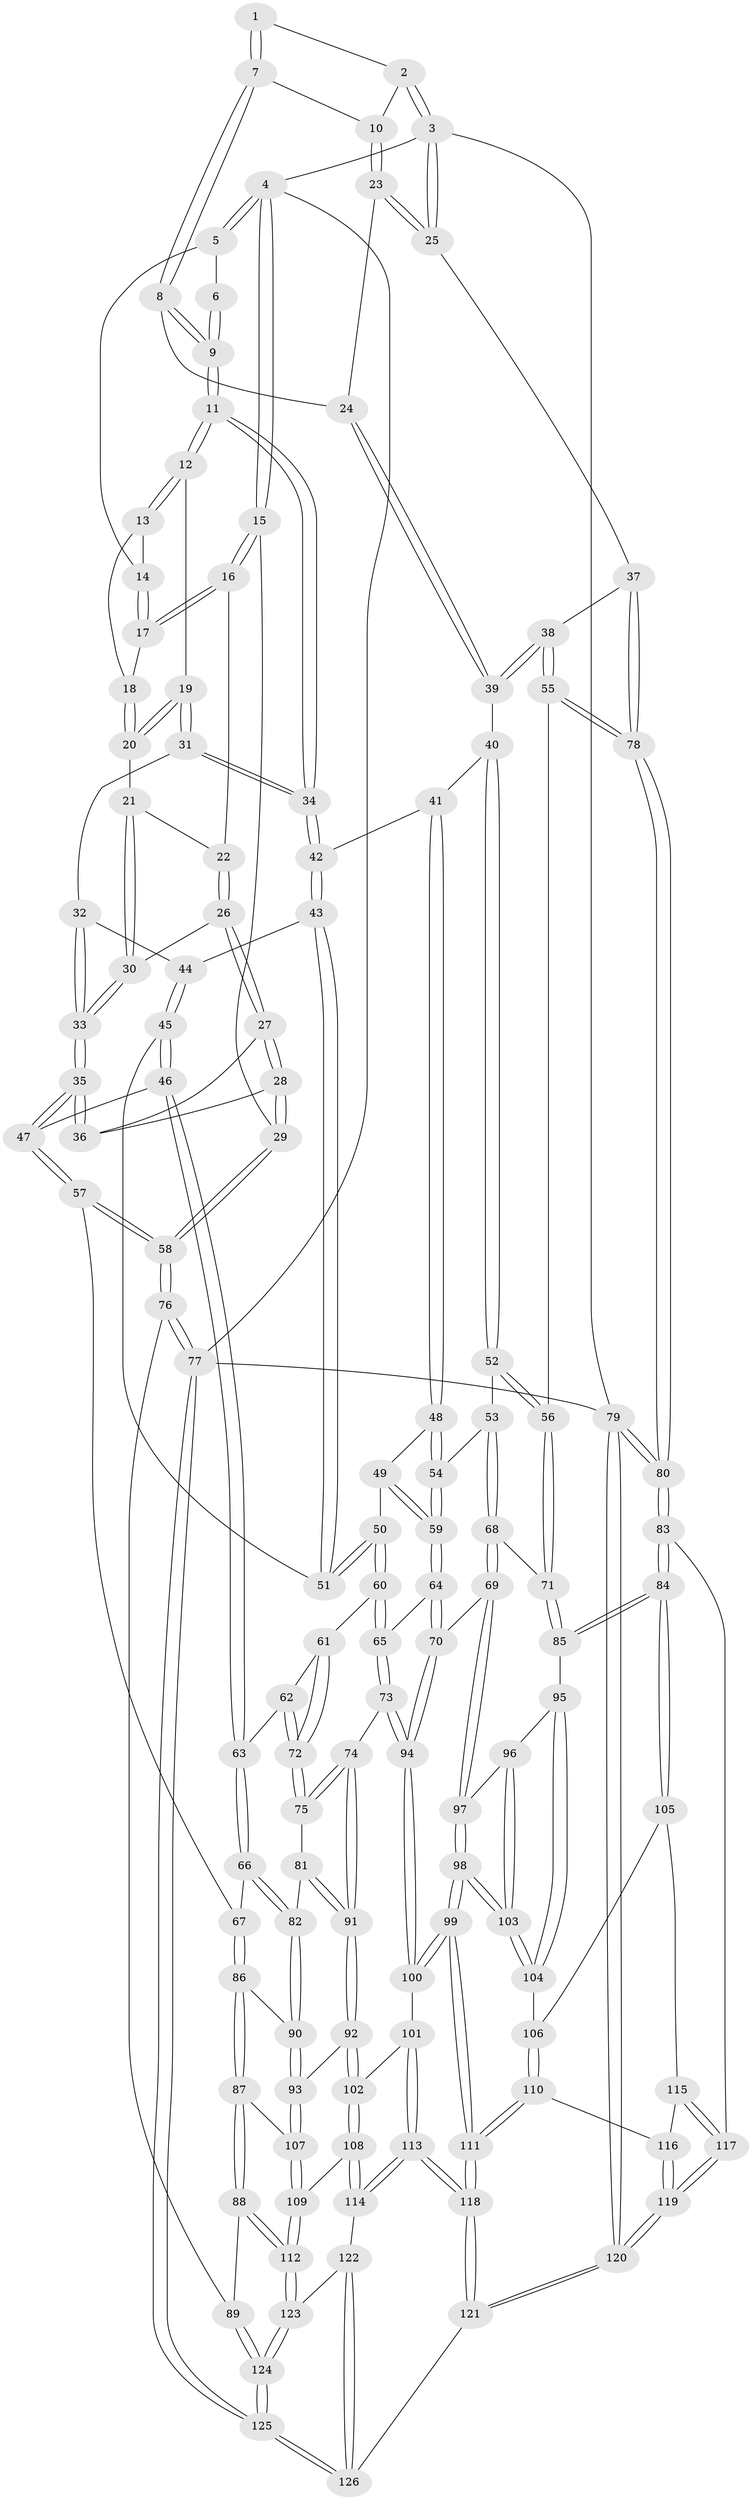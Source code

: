 // coarse degree distribution, {3: 0.11392405063291139, 5: 0.31645569620253167, 8: 0.012658227848101266, 4: 0.43037974683544306, 2: 0.012658227848101266, 6: 0.11392405063291139}
// Generated by graph-tools (version 1.1) at 2025/42/03/06/25 10:42:34]
// undirected, 126 vertices, 312 edges
graph export_dot {
graph [start="1"]
  node [color=gray90,style=filled];
  1 [pos="+0.7158777696696718+0"];
  2 [pos="+0.8377133654536231+0"];
  3 [pos="+1+0"];
  4 [pos="+0+0"];
  5 [pos="+0.3671990500604338+0"];
  6 [pos="+0.5140536993612651+0"];
  7 [pos="+0.6826782518376513+0.06765104887260598"];
  8 [pos="+0.5815155743449195+0.19113023967006354"];
  9 [pos="+0.56966891618296+0.19904472020701386"];
  10 [pos="+0.8362116243018257+0.11209580056349322"];
  11 [pos="+0.5607002838151959+0.20909563436060224"];
  12 [pos="+0.38682852575942206+0.1027035319231396"];
  13 [pos="+0.36040654386239857+0"];
  14 [pos="+0.3596741617450747+0"];
  15 [pos="+0+0"];
  16 [pos="+0.1387809736647218+0.08248644687249512"];
  17 [pos="+0.14301511915291087+0.08178451585997254"];
  18 [pos="+0.2009024111015771+0.08273604164108897"];
  19 [pos="+0.3254699803698247+0.14740122480137516"];
  20 [pos="+0.3114317767061391+0.14677227258559483"];
  21 [pos="+0.2689560634517443+0.16167664180084446"];
  22 [pos="+0.15765576303740875+0.1598426441365113"];
  23 [pos="+0.8598020324672858+0.1427125673943954"];
  24 [pos="+0.8443491349432204+0.20061712820674713"];
  25 [pos="+1+0"];
  26 [pos="+0.1552139630983116+0.17322657372366848"];
  27 [pos="+0.12190769286557018+0.21113762756623763"];
  28 [pos="+0+0.22600266198362748"];
  29 [pos="+0+0.20605422616801122"];
  30 [pos="+0.21020693140812013+0.2268305806227467"];
  31 [pos="+0.30496070080505067+0.25839656563791885"];
  32 [pos="+0.2944679502810444+0.2920911362487334"];
  33 [pos="+0.2315499916876914+0.3027215558589313"];
  34 [pos="+0.5605492091559309+0.2149068616155651"];
  35 [pos="+0.17646463608231905+0.34238636518741294"];
  36 [pos="+0.16014751307510358+0.3251044630916741"];
  37 [pos="+1+0.2573881641005391"];
  38 [pos="+0.872705573434365+0.2980491371338981"];
  39 [pos="+0.8651305345303242+0.29355485798483283"];
  40 [pos="+0.8011775172951761+0.3243177494935038"];
  41 [pos="+0.5616505484074246+0.23025427322512648"];
  42 [pos="+0.5608295319540749+0.22925236608365546"];
  43 [pos="+0.47547870178753776+0.31804612692857015"];
  44 [pos="+0.29739875707844293+0.2944460971566885"];
  45 [pos="+0.33582718976286946+0.41879688906035056"];
  46 [pos="+0.3188082765834954+0.4401648661260651"];
  47 [pos="+0.16707433586244178+0.3817656429094965"];
  48 [pos="+0.6040585614479436+0.3287760763680676"];
  49 [pos="+0.5463286053095439+0.44404001583421604"];
  50 [pos="+0.45382543529346786+0.41083940929180834"];
  51 [pos="+0.4488137935220467+0.3965216064793156"];
  52 [pos="+0.7449726409383718+0.4155043972505736"];
  53 [pos="+0.6983545417825209+0.43133312857768075"];
  54 [pos="+0.6656214864891961+0.42548850882562705"];
  55 [pos="+0.9219100949297669+0.47915220854123447"];
  56 [pos="+0.8571889777924346+0.5084150178359235"];
  57 [pos="+0.1195571796130614+0.44937119705073036"];
  58 [pos="+0+0.49860183715387757"];
  59 [pos="+0.5944531791729191+0.5092723438318599"];
  60 [pos="+0.45594057063081356+0.4839090349715025"];
  61 [pos="+0.4554881074593678+0.4842138318201764"];
  62 [pos="+0.35345323206622536+0.5051134130093586"];
  63 [pos="+0.31338513768285087+0.4978028867967907"];
  64 [pos="+0.581462080359426+0.5465730609712007"];
  65 [pos="+0.540543379310846+0.5601641635222521"];
  66 [pos="+0.3073594952105318+0.5056830200518272"];
  67 [pos="+0.1796917827145968+0.5162430005708329"];
  68 [pos="+0.7316950798437871+0.5552876319540303"];
  69 [pos="+0.6664254144192281+0.5953021652909916"];
  70 [pos="+0.6411329411834092+0.5894968027165071"];
  71 [pos="+0.8169966760336848+0.5688829458477329"];
  72 [pos="+0.4073324949731018+0.5619052507990618"];
  73 [pos="+0.5077221789643369+0.610171287729953"];
  74 [pos="+0.46119839433417215+0.6196465197611633"];
  75 [pos="+0.4067413541568262+0.5756995143417558"];
  76 [pos="+0+0.716231226783667"];
  77 [pos="+0+1"];
  78 [pos="+1+0.5553306978089906"];
  79 [pos="+1+1"];
  80 [pos="+1+0.7224916403513058"];
  81 [pos="+0.34311653898134814+0.5967756816902026"];
  82 [pos="+0.3172983348837485+0.5866513499937143"];
  83 [pos="+1+0.739338153611031"];
  84 [pos="+0.9494481699762598+0.7373022957691759"];
  85 [pos="+0.8314866481366715+0.6546903005281336"];
  86 [pos="+0.19032233754806346+0.6470281161308791"];
  87 [pos="+0.1489220275308189+0.68729635971404"];
  88 [pos="+0+0.7508530176249384"];
  89 [pos="+0+0.7420346773308901"];
  90 [pos="+0.2516293819396455+0.6461050563093074"];
  91 [pos="+0.39541134324779736+0.69242970304058"];
  92 [pos="+0.3914136236429497+0.7073376806888223"];
  93 [pos="+0.3221419230925308+0.713935773120111"];
  94 [pos="+0.5663368269647161+0.7745128257363798"];
  95 [pos="+0.7992692608421941+0.6697935774287588"];
  96 [pos="+0.763560920958492+0.6690893701802335"];
  97 [pos="+0.6991158706527498+0.66114946879775"];
  98 [pos="+0.6427539022555523+0.7820895788029645"];
  99 [pos="+0.605037899660079+0.8072974231878947"];
  100 [pos="+0.5663729874259891+0.7748713006946658"];
  101 [pos="+0.4428998196083473+0.7782145203423824"];
  102 [pos="+0.440537910601032+0.7778097075170429"];
  103 [pos="+0.6923023601449378+0.7746783025237601"];
  104 [pos="+0.7492926028468969+0.7704231331341859"];
  105 [pos="+0.8938568656418072+0.7804206557934433"];
  106 [pos="+0.7684859308934295+0.7831624665473557"];
  107 [pos="+0.27510215376525843+0.7985665096104015"];
  108 [pos="+0.34255467717280064+0.8713703071393017"];
  109 [pos="+0.2791924167083296+0.8348962686016181"];
  110 [pos="+0.7809760873083109+0.8788052875984762"];
  111 [pos="+0.6289299761221959+0.96006122209402"];
  112 [pos="+0.15511873293030068+0.8901677046200058"];
  113 [pos="+0.4737642241013262+0.9746557562115691"];
  114 [pos="+0.35247186788509116+0.9083742873787953"];
  115 [pos="+0.8810324276138584+0.8015763865479807"];
  116 [pos="+0.8206689648507887+0.8769852419287272"];
  117 [pos="+0.9040476254267273+0.9613680451114495"];
  118 [pos="+0.6040007365514627+1"];
  119 [pos="+0.8915365805918737+0.9781018185132938"];
  120 [pos="+0.8453791857548095+1"];
  121 [pos="+0.6220743060329843+1"];
  122 [pos="+0.29615526863241076+0.9873742809896362"];
  123 [pos="+0.15567156606054242+0.8941495663918081"];
  124 [pos="+0.11840351050204317+1"];
  125 [pos="+0.09591565681959409+1"];
  126 [pos="+0.2549457076291166+1"];
  1 -- 2;
  1 -- 7;
  1 -- 7;
  2 -- 3;
  2 -- 3;
  2 -- 10;
  3 -- 4;
  3 -- 25;
  3 -- 25;
  3 -- 79;
  4 -- 5;
  4 -- 5;
  4 -- 15;
  4 -- 15;
  4 -- 77;
  5 -- 6;
  5 -- 14;
  6 -- 9;
  6 -- 9;
  7 -- 8;
  7 -- 8;
  7 -- 10;
  8 -- 9;
  8 -- 9;
  8 -- 24;
  9 -- 11;
  9 -- 11;
  10 -- 23;
  10 -- 23;
  11 -- 12;
  11 -- 12;
  11 -- 34;
  11 -- 34;
  12 -- 13;
  12 -- 13;
  12 -- 19;
  13 -- 14;
  13 -- 18;
  14 -- 17;
  14 -- 17;
  15 -- 16;
  15 -- 16;
  15 -- 29;
  16 -- 17;
  16 -- 17;
  16 -- 22;
  17 -- 18;
  18 -- 20;
  18 -- 20;
  19 -- 20;
  19 -- 20;
  19 -- 31;
  19 -- 31;
  20 -- 21;
  21 -- 22;
  21 -- 30;
  21 -- 30;
  22 -- 26;
  22 -- 26;
  23 -- 24;
  23 -- 25;
  23 -- 25;
  24 -- 39;
  24 -- 39;
  25 -- 37;
  26 -- 27;
  26 -- 27;
  26 -- 30;
  27 -- 28;
  27 -- 28;
  27 -- 36;
  28 -- 29;
  28 -- 29;
  28 -- 36;
  29 -- 58;
  29 -- 58;
  30 -- 33;
  30 -- 33;
  31 -- 32;
  31 -- 34;
  31 -- 34;
  32 -- 33;
  32 -- 33;
  32 -- 44;
  33 -- 35;
  33 -- 35;
  34 -- 42;
  34 -- 42;
  35 -- 36;
  35 -- 36;
  35 -- 47;
  35 -- 47;
  37 -- 38;
  37 -- 78;
  37 -- 78;
  38 -- 39;
  38 -- 39;
  38 -- 55;
  38 -- 55;
  39 -- 40;
  40 -- 41;
  40 -- 52;
  40 -- 52;
  41 -- 42;
  41 -- 48;
  41 -- 48;
  42 -- 43;
  42 -- 43;
  43 -- 44;
  43 -- 51;
  43 -- 51;
  44 -- 45;
  44 -- 45;
  45 -- 46;
  45 -- 46;
  45 -- 51;
  46 -- 47;
  46 -- 63;
  46 -- 63;
  47 -- 57;
  47 -- 57;
  48 -- 49;
  48 -- 54;
  48 -- 54;
  49 -- 50;
  49 -- 59;
  49 -- 59;
  50 -- 51;
  50 -- 51;
  50 -- 60;
  50 -- 60;
  52 -- 53;
  52 -- 56;
  52 -- 56;
  53 -- 54;
  53 -- 68;
  53 -- 68;
  54 -- 59;
  54 -- 59;
  55 -- 56;
  55 -- 78;
  55 -- 78;
  56 -- 71;
  56 -- 71;
  57 -- 58;
  57 -- 58;
  57 -- 67;
  58 -- 76;
  58 -- 76;
  59 -- 64;
  59 -- 64;
  60 -- 61;
  60 -- 65;
  60 -- 65;
  61 -- 62;
  61 -- 72;
  61 -- 72;
  62 -- 63;
  62 -- 72;
  62 -- 72;
  63 -- 66;
  63 -- 66;
  64 -- 65;
  64 -- 70;
  64 -- 70;
  65 -- 73;
  65 -- 73;
  66 -- 67;
  66 -- 82;
  66 -- 82;
  67 -- 86;
  67 -- 86;
  68 -- 69;
  68 -- 69;
  68 -- 71;
  69 -- 70;
  69 -- 97;
  69 -- 97;
  70 -- 94;
  70 -- 94;
  71 -- 85;
  71 -- 85;
  72 -- 75;
  72 -- 75;
  73 -- 74;
  73 -- 94;
  73 -- 94;
  74 -- 75;
  74 -- 75;
  74 -- 91;
  74 -- 91;
  75 -- 81;
  76 -- 77;
  76 -- 77;
  76 -- 89;
  77 -- 125;
  77 -- 125;
  77 -- 79;
  78 -- 80;
  78 -- 80;
  79 -- 80;
  79 -- 80;
  79 -- 120;
  79 -- 120;
  80 -- 83;
  80 -- 83;
  81 -- 82;
  81 -- 91;
  81 -- 91;
  82 -- 90;
  82 -- 90;
  83 -- 84;
  83 -- 84;
  83 -- 117;
  84 -- 85;
  84 -- 85;
  84 -- 105;
  84 -- 105;
  85 -- 95;
  86 -- 87;
  86 -- 87;
  86 -- 90;
  87 -- 88;
  87 -- 88;
  87 -- 107;
  88 -- 89;
  88 -- 112;
  88 -- 112;
  89 -- 124;
  89 -- 124;
  90 -- 93;
  90 -- 93;
  91 -- 92;
  91 -- 92;
  92 -- 93;
  92 -- 102;
  92 -- 102;
  93 -- 107;
  93 -- 107;
  94 -- 100;
  94 -- 100;
  95 -- 96;
  95 -- 104;
  95 -- 104;
  96 -- 97;
  96 -- 103;
  96 -- 103;
  97 -- 98;
  97 -- 98;
  98 -- 99;
  98 -- 99;
  98 -- 103;
  98 -- 103;
  99 -- 100;
  99 -- 100;
  99 -- 111;
  99 -- 111;
  100 -- 101;
  101 -- 102;
  101 -- 113;
  101 -- 113;
  102 -- 108;
  102 -- 108;
  103 -- 104;
  103 -- 104;
  104 -- 106;
  105 -- 106;
  105 -- 115;
  106 -- 110;
  106 -- 110;
  107 -- 109;
  107 -- 109;
  108 -- 109;
  108 -- 114;
  108 -- 114;
  109 -- 112;
  109 -- 112;
  110 -- 111;
  110 -- 111;
  110 -- 116;
  111 -- 118;
  111 -- 118;
  112 -- 123;
  112 -- 123;
  113 -- 114;
  113 -- 114;
  113 -- 118;
  113 -- 118;
  114 -- 122;
  115 -- 116;
  115 -- 117;
  115 -- 117;
  116 -- 119;
  116 -- 119;
  117 -- 119;
  117 -- 119;
  118 -- 121;
  118 -- 121;
  119 -- 120;
  119 -- 120;
  120 -- 121;
  120 -- 121;
  121 -- 126;
  122 -- 123;
  122 -- 126;
  122 -- 126;
  123 -- 124;
  123 -- 124;
  124 -- 125;
  124 -- 125;
  125 -- 126;
  125 -- 126;
}

